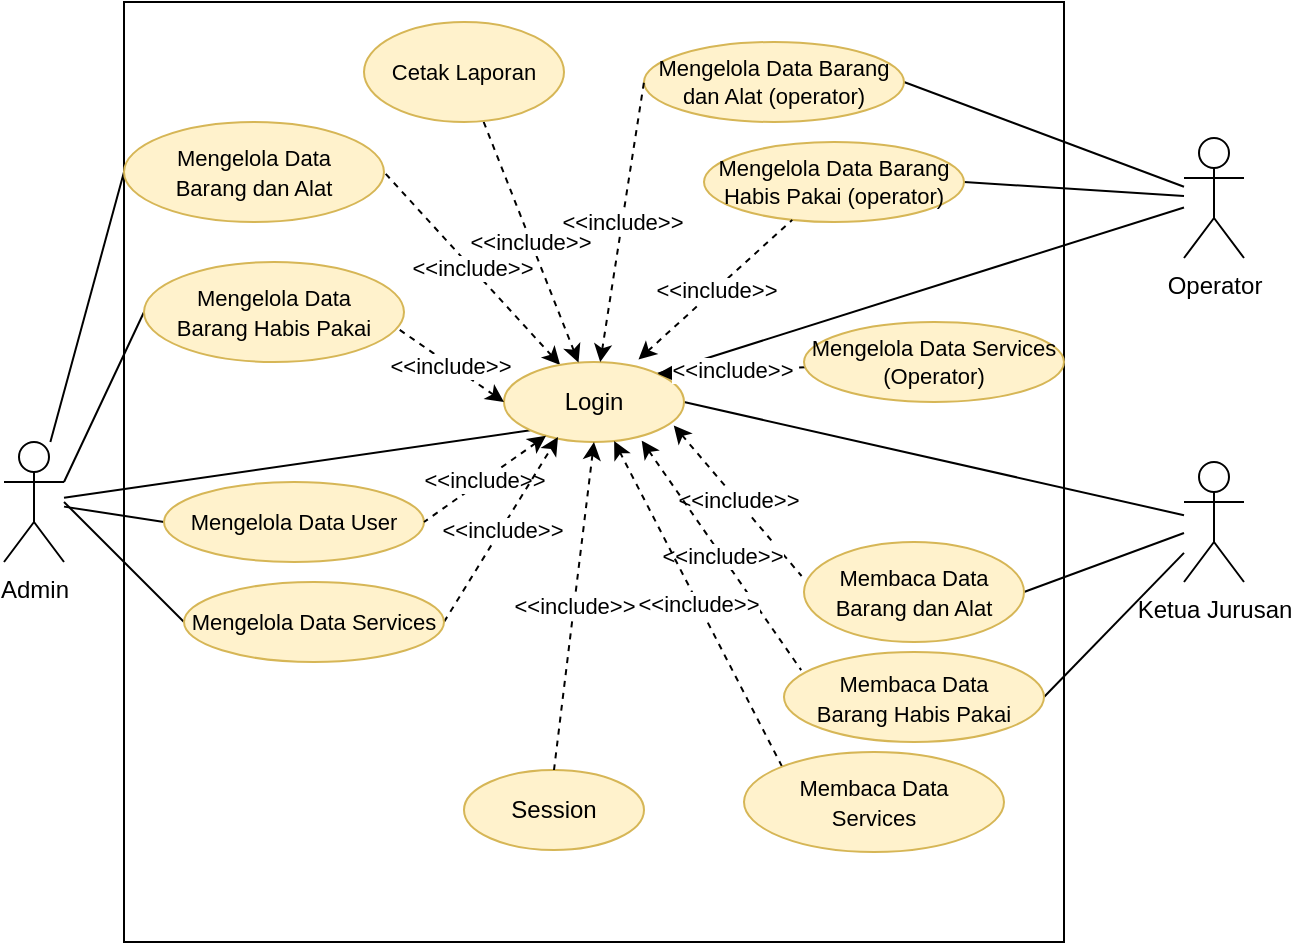 <mxfile version="21.1.8" type="github">
  <diagram name="Page-1" id="fjAUtiY4fOaBmuUqwm-S">
    <mxGraphModel dx="1257" dy="671" grid="1" gridSize="10" guides="1" tooltips="1" connect="1" arrows="1" fold="1" page="1" pageScale="1" pageWidth="1169" pageHeight="827" math="0" shadow="0">
      <root>
        <mxCell id="0" />
        <mxCell id="1" parent="0" />
        <mxCell id="YqDw1BRd7cmpl0hkqm-_-27" style="edgeStyle=none;rounded=0;orthogonalLoop=1;jettySize=auto;html=1;entryX=0;entryY=0.5;entryDx=0;entryDy=0;fontSize=11;endArrow=none;endFill=0;" parent="1" source="YqDw1BRd7cmpl0hkqm-_-1" target="YqDw1BRd7cmpl0hkqm-_-6" edge="1">
          <mxGeometry relative="1" as="geometry" />
        </mxCell>
        <mxCell id="YqDw1BRd7cmpl0hkqm-_-28" style="edgeStyle=none;rounded=0;orthogonalLoop=1;jettySize=auto;html=1;entryX=0;entryY=0.5;entryDx=0;entryDy=0;fontSize=11;endArrow=none;endFill=0;" parent="1" source="YqDw1BRd7cmpl0hkqm-_-1" target="YqDw1BRd7cmpl0hkqm-_-8" edge="1">
          <mxGeometry relative="1" as="geometry" />
        </mxCell>
        <mxCell id="YqDw1BRd7cmpl0hkqm-_-29" style="edgeStyle=none;rounded=0;orthogonalLoop=1;jettySize=auto;html=1;entryX=0;entryY=0.5;entryDx=0;entryDy=0;fontSize=11;endArrow=none;endFill=0;exitX=1;exitY=0.333;exitDx=0;exitDy=0;exitPerimeter=0;" parent="1" source="YqDw1BRd7cmpl0hkqm-_-1" target="YqDw1BRd7cmpl0hkqm-_-13" edge="1">
          <mxGeometry relative="1" as="geometry">
            <mxPoint x="100" y="230" as="sourcePoint" />
          </mxGeometry>
        </mxCell>
        <mxCell id="YqDw1BRd7cmpl0hkqm-_-30" style="edgeStyle=none;rounded=0;orthogonalLoop=1;jettySize=auto;html=1;entryX=0;entryY=1;entryDx=0;entryDy=0;fontSize=11;endArrow=none;endFill=0;" parent="1" source="YqDw1BRd7cmpl0hkqm-_-1" target="YqDw1BRd7cmpl0hkqm-_-5" edge="1">
          <mxGeometry relative="1" as="geometry" />
        </mxCell>
        <mxCell id="Mu42smz3vGQjcy2o3zis-2" style="rounded=0;orthogonalLoop=1;jettySize=auto;html=1;entryX=0;entryY=0.5;entryDx=0;entryDy=0;strokeColor=default;endArrow=none;endFill=0;" edge="1" parent="1" target="Mu42smz3vGQjcy2o3zis-1">
          <mxGeometry relative="1" as="geometry">
            <mxPoint x="130" y="280" as="sourcePoint" />
          </mxGeometry>
        </mxCell>
        <mxCell id="YqDw1BRd7cmpl0hkqm-_-1" value="Admin" style="shape=umlActor;verticalLabelPosition=bottom;verticalAlign=top;html=1;outlineConnect=0;" parent="1" vertex="1">
          <mxGeometry x="100" y="250" width="30" height="60" as="geometry" />
        </mxCell>
        <mxCell id="YqDw1BRd7cmpl0hkqm-_-24" style="edgeStyle=none;rounded=0;orthogonalLoop=1;jettySize=auto;html=1;entryX=1;entryY=0.5;entryDx=0;entryDy=0;fontSize=11;endArrow=none;endFill=0;" parent="1" source="YqDw1BRd7cmpl0hkqm-_-2" target="YqDw1BRd7cmpl0hkqm-_-22" edge="1">
          <mxGeometry relative="1" as="geometry" />
        </mxCell>
        <mxCell id="YqDw1BRd7cmpl0hkqm-_-26" style="edgeStyle=none;rounded=0;orthogonalLoop=1;jettySize=auto;html=1;entryX=1;entryY=0.5;entryDx=0;entryDy=0;fontSize=11;endArrow=none;endFill=0;" parent="1" source="YqDw1BRd7cmpl0hkqm-_-2" target="YqDw1BRd7cmpl0hkqm-_-23" edge="1">
          <mxGeometry relative="1" as="geometry" />
        </mxCell>
        <mxCell id="YqDw1BRd7cmpl0hkqm-_-31" style="edgeStyle=none;rounded=0;orthogonalLoop=1;jettySize=auto;html=1;fontSize=11;endArrow=none;endFill=0;entryX=1;entryY=0.5;entryDx=0;entryDy=0;" parent="1" source="YqDw1BRd7cmpl0hkqm-_-2" target="YqDw1BRd7cmpl0hkqm-_-5" edge="1">
          <mxGeometry relative="1" as="geometry" />
        </mxCell>
        <mxCell id="YqDw1BRd7cmpl0hkqm-_-2" value="Ketua Jurusan" style="shape=umlActor;verticalLabelPosition=bottom;verticalAlign=top;html=1;outlineConnect=0;" parent="1" vertex="1">
          <mxGeometry x="690" y="260" width="30" height="60" as="geometry" />
        </mxCell>
        <mxCell id="YqDw1BRd7cmpl0hkqm-_-17" value="" style="whiteSpace=wrap;html=1;fontSize=11;fillColor=none;strokeColor=default;aspect=fixed;movable=0;resizable=0;rotatable=0;deletable=0;editable=0;connectable=0;" parent="1" vertex="1">
          <mxGeometry x="160" y="30" width="470" height="470" as="geometry" />
        </mxCell>
        <mxCell id="YqDw1BRd7cmpl0hkqm-_-32" style="edgeStyle=none;rounded=0;orthogonalLoop=1;jettySize=auto;html=1;entryX=1;entryY=0;entryDx=0;entryDy=0;fontSize=11;endArrow=none;endFill=0;" parent="1" source="YqDw1BRd7cmpl0hkqm-_-3" target="YqDw1BRd7cmpl0hkqm-_-5" edge="1">
          <mxGeometry relative="1" as="geometry" />
        </mxCell>
        <mxCell id="YqDw1BRd7cmpl0hkqm-_-36" style="edgeStyle=none;rounded=0;orthogonalLoop=1;jettySize=auto;html=1;fontSize=11;endArrow=none;endFill=0;entryX=1;entryY=0.5;entryDx=0;entryDy=0;" parent="1" source="YqDw1BRd7cmpl0hkqm-_-3" edge="1" target="YqDw1BRd7cmpl0hkqm-_-34">
          <mxGeometry relative="1" as="geometry">
            <mxPoint x="570" y="80" as="targetPoint" />
          </mxGeometry>
        </mxCell>
        <mxCell id="YqDw1BRd7cmpl0hkqm-_-37" style="edgeStyle=none;rounded=0;orthogonalLoop=1;jettySize=auto;html=1;entryX=1;entryY=0.5;entryDx=0;entryDy=0;fontSize=11;endArrow=none;endFill=0;" parent="1" source="YqDw1BRd7cmpl0hkqm-_-3" target="YqDw1BRd7cmpl0hkqm-_-35" edge="1">
          <mxGeometry relative="1" as="geometry" />
        </mxCell>
        <mxCell id="YqDw1BRd7cmpl0hkqm-_-3" value="Operator" style="shape=umlActor;verticalLabelPosition=bottom;verticalAlign=top;html=1;outlineConnect=0;" parent="1" vertex="1">
          <mxGeometry x="690" y="98" width="30" height="60" as="geometry" />
        </mxCell>
        <mxCell id="YqDw1BRd7cmpl0hkqm-_-42" value="&amp;lt;&amp;lt;include&amp;gt;&amp;gt;" style="edgeStyle=none;rounded=0;orthogonalLoop=1;jettySize=auto;html=1;entryX=1;entryY=0.5;entryDx=0;entryDy=0;fontSize=11;endArrow=none;endFill=0;dashed=1;startArrow=classic;startFill=1;" parent="1" source="YqDw1BRd7cmpl0hkqm-_-5" target="YqDw1BRd7cmpl0hkqm-_-8" edge="1">
          <mxGeometry relative="1" as="geometry" />
        </mxCell>
        <mxCell id="YqDw1BRd7cmpl0hkqm-_-5" value="Login" style="ellipse;whiteSpace=wrap;html=1;fillColor=#fff2cc;strokeColor=#d6b656;" parent="1" vertex="1">
          <mxGeometry x="350" y="210" width="90" height="40" as="geometry" />
        </mxCell>
        <mxCell id="YqDw1BRd7cmpl0hkqm-_-6" value="&lt;font style=&quot;font-size: 11px;&quot;&gt;Mengelola Data User&lt;/font&gt;" style="ellipse;whiteSpace=wrap;html=1;fillColor=#fff2cc;strokeColor=#d6b656;" parent="1" vertex="1">
          <mxGeometry x="180" y="270" width="130" height="40" as="geometry" />
        </mxCell>
        <mxCell id="YqDw1BRd7cmpl0hkqm-_-64" value="&amp;lt;&amp;lt;include&amp;gt;&amp;gt;" style="edgeStyle=none;rounded=0;orthogonalLoop=1;jettySize=auto;html=1;fontSize=11;startArrow=classic;startFill=1;endArrow=none;endFill=0;dashed=1;" parent="1" source="YqDw1BRd7cmpl0hkqm-_-5" target="YqDw1BRd7cmpl0hkqm-_-38" edge="1">
          <mxGeometry relative="1" as="geometry" />
        </mxCell>
        <mxCell id="YqDw1BRd7cmpl0hkqm-_-8" value="&lt;div&gt;&lt;font style=&quot;font-size: 11px;&quot;&gt;Mengelola Data &lt;br&gt;&lt;/font&gt;&lt;/div&gt;&lt;div&gt;&lt;font style=&quot;font-size: 11px;&quot;&gt;Barang dan Alat&lt;/font&gt;&lt;/div&gt;" style="ellipse;whiteSpace=wrap;html=1;fillColor=#fff2cc;strokeColor=#d6b656;" parent="1" vertex="1">
          <mxGeometry x="160" y="90" width="130" height="50" as="geometry" />
        </mxCell>
        <mxCell id="YqDw1BRd7cmpl0hkqm-_-13" value="&lt;div&gt;&lt;font style=&quot;font-size: 11px;&quot;&gt;Mengelola Data &lt;br&gt;&lt;/font&gt;&lt;/div&gt;&lt;div&gt;&lt;font style=&quot;font-size: 11px;&quot;&gt;Barang Habis Pakai&lt;/font&gt;&lt;/div&gt;" style="ellipse;whiteSpace=wrap;html=1;fillColor=#fff2cc;strokeColor=#d6b656;" parent="1" vertex="1">
          <mxGeometry x="170" y="160" width="130" height="50" as="geometry" />
        </mxCell>
        <mxCell id="YqDw1BRd7cmpl0hkqm-_-22" value="&lt;div&gt;&lt;font style=&quot;font-size: 11px;&quot;&gt;Membaca Data &lt;br&gt;&lt;/font&gt;&lt;/div&gt;&lt;div&gt;&lt;font style=&quot;font-size: 11px;&quot;&gt;Barang dan Alat&lt;/font&gt;&lt;/div&gt;" style="ellipse;whiteSpace=wrap;html=1;fillColor=#fff2cc;strokeColor=#d6b656;" parent="1" vertex="1">
          <mxGeometry x="500" y="300" width="110" height="50" as="geometry" />
        </mxCell>
        <mxCell id="YqDw1BRd7cmpl0hkqm-_-23" value="&lt;div&gt;&lt;font style=&quot;font-size: 11px;&quot;&gt;Membaca Data &lt;br&gt;&lt;/font&gt;&lt;/div&gt;&lt;div&gt;&lt;font style=&quot;font-size: 11px;&quot;&gt;Barang Habis Pakai&lt;br&gt;&lt;/font&gt;&lt;/div&gt;" style="ellipse;whiteSpace=wrap;html=1;fillColor=#fff2cc;strokeColor=#d6b656;" parent="1" vertex="1">
          <mxGeometry x="490" y="355" width="130" height="45" as="geometry" />
        </mxCell>
        <mxCell id="YqDw1BRd7cmpl0hkqm-_-34" value="&lt;div style=&quot;font-size: 11px;&quot;&gt;&lt;font style=&quot;font-size: 11px;&quot;&gt;Mengelola Data Barang dan Alat (operator)&lt;font style=&quot;font-size: 11px;&quot;&gt;&lt;br&gt;&lt;/font&gt;&lt;/font&gt;&lt;/div&gt;" style="ellipse;whiteSpace=wrap;html=1;fillColor=#fff2cc;strokeColor=#d6b656;" parent="1" vertex="1">
          <mxGeometry x="420" y="50" width="130" height="40" as="geometry" />
        </mxCell>
        <mxCell id="YqDw1BRd7cmpl0hkqm-_-35" value="&lt;div style=&quot;font-size: 11px;&quot;&gt;&lt;font style=&quot;font-size: 11px;&quot;&gt;Mengelola Data Barang Habis Pakai (operator)&lt;br&gt;&lt;/font&gt;&lt;/div&gt;" style="ellipse;whiteSpace=wrap;html=1;fillColor=#fff2cc;strokeColor=#d6b656;" parent="1" vertex="1">
          <mxGeometry x="450" y="100" width="130" height="40" as="geometry" />
        </mxCell>
        <mxCell id="YqDw1BRd7cmpl0hkqm-_-38" value="&lt;font style=&quot;font-size: 11px;&quot;&gt;Cetak Laporan&lt;/font&gt;" style="ellipse;whiteSpace=wrap;html=1;fillColor=#fff2cc;strokeColor=#d6b656;" parent="1" vertex="1">
          <mxGeometry x="280" y="40" width="100" height="50" as="geometry" />
        </mxCell>
        <mxCell id="YqDw1BRd7cmpl0hkqm-_-40" value="Session" style="ellipse;whiteSpace=wrap;html=1;fillColor=#fff2cc;strokeColor=#d6b656;" parent="1" vertex="1">
          <mxGeometry x="330" y="414" width="90" height="40" as="geometry" />
        </mxCell>
        <mxCell id="YqDw1BRd7cmpl0hkqm-_-43" value="&amp;lt;&amp;lt;include&amp;gt;&amp;gt;" style="edgeStyle=none;rounded=0;orthogonalLoop=1;jettySize=auto;html=1;entryX=1;entryY=0.5;entryDx=0;entryDy=0;fontSize=11;endArrow=none;endFill=0;dashed=1;startArrow=classic;startFill=1;" parent="1" source="YqDw1BRd7cmpl0hkqm-_-5" target="YqDw1BRd7cmpl0hkqm-_-6" edge="1">
          <mxGeometry relative="1" as="geometry">
            <mxPoint x="350" y="440" as="sourcePoint" />
            <mxPoint x="330" y="285" as="targetPoint" />
          </mxGeometry>
        </mxCell>
        <mxCell id="YqDw1BRd7cmpl0hkqm-_-44" value="&amp;lt;&amp;lt;include&amp;gt;&amp;gt;" style="edgeStyle=none;rounded=0;orthogonalLoop=1;jettySize=auto;html=1;fontSize=11;endArrow=none;endFill=0;dashed=1;startArrow=classic;startFill=1;exitX=0;exitY=0.5;exitDx=0;exitDy=0;entryX=0.975;entryY=0.664;entryDx=0;entryDy=0;entryPerimeter=0;" parent="1" source="YqDw1BRd7cmpl0hkqm-_-5" target="YqDw1BRd7cmpl0hkqm-_-13" edge="1">
          <mxGeometry relative="1" as="geometry">
            <mxPoint x="360" y="430" as="sourcePoint" />
            <mxPoint x="340" y="295" as="targetPoint" />
          </mxGeometry>
        </mxCell>
        <mxCell id="YqDw1BRd7cmpl0hkqm-_-45" value="&amp;lt;&amp;lt;include&amp;gt;&amp;gt;" style="edgeStyle=none;rounded=0;orthogonalLoop=1;jettySize=auto;html=1;entryX=0;entryY=0.5;entryDx=0;entryDy=0;fontSize=11;endArrow=none;endFill=0;dashed=1;startArrow=classic;startFill=1;" parent="1" source="YqDw1BRd7cmpl0hkqm-_-5" target="YqDw1BRd7cmpl0hkqm-_-34" edge="1">
          <mxGeometry relative="1" as="geometry">
            <mxPoint x="406.724" y="248.276" as="sourcePoint" />
            <mxPoint x="350" y="305" as="targetPoint" />
          </mxGeometry>
        </mxCell>
        <mxCell id="YqDw1BRd7cmpl0hkqm-_-46" value="&amp;lt;&amp;lt;include&amp;gt;&amp;gt;" style="edgeStyle=none;rounded=0;orthogonalLoop=1;jettySize=auto;html=1;fontSize=11;endArrow=none;endFill=0;dashed=1;exitX=0.747;exitY=-0.031;exitDx=0;exitDy=0;exitPerimeter=0;startArrow=classic;startFill=1;" parent="1" source="YqDw1BRd7cmpl0hkqm-_-5" target="YqDw1BRd7cmpl0hkqm-_-35" edge="1">
          <mxGeometry relative="1" as="geometry">
            <mxPoint x="416.724" y="258.276" as="sourcePoint" />
            <mxPoint x="360" y="315" as="targetPoint" />
          </mxGeometry>
        </mxCell>
        <mxCell id="YqDw1BRd7cmpl0hkqm-_-47" value="&amp;lt;&amp;lt;include&amp;gt;&amp;gt;" style="edgeStyle=none;rounded=0;orthogonalLoop=1;jettySize=auto;html=1;entryX=-0.011;entryY=0.34;entryDx=0;entryDy=0;fontSize=11;endArrow=none;endFill=0;dashed=1;entryPerimeter=0;exitX=0.943;exitY=0.793;exitDx=0;exitDy=0;exitPerimeter=0;startArrow=classic;startFill=1;" parent="1" source="YqDw1BRd7cmpl0hkqm-_-5" target="YqDw1BRd7cmpl0hkqm-_-22" edge="1">
          <mxGeometry relative="1" as="geometry">
            <mxPoint x="426.724" y="268.276" as="sourcePoint" />
            <mxPoint x="370" y="325" as="targetPoint" />
          </mxGeometry>
        </mxCell>
        <mxCell id="YqDw1BRd7cmpl0hkqm-_-48" value="&amp;lt;&amp;lt;include&amp;gt;&amp;gt;" style="edgeStyle=none;rounded=0;orthogonalLoop=1;jettySize=auto;html=1;entryX=0.066;entryY=0.201;entryDx=0;entryDy=0;fontSize=11;endArrow=none;endFill=0;dashed=1;entryPerimeter=0;startArrow=classic;startFill=1;exitX=0.765;exitY=0.983;exitDx=0;exitDy=0;exitPerimeter=0;" parent="1" source="YqDw1BRd7cmpl0hkqm-_-5" target="YqDw1BRd7cmpl0hkqm-_-23" edge="1">
          <mxGeometry relative="1" as="geometry">
            <mxPoint x="440" y="220" as="sourcePoint" />
            <mxPoint x="380" y="335" as="targetPoint" />
          </mxGeometry>
        </mxCell>
        <mxCell id="YqDw1BRd7cmpl0hkqm-_-49" value="&amp;lt;&amp;lt;include&amp;gt;&amp;gt;" style="edgeStyle=none;rounded=0;orthogonalLoop=1;jettySize=auto;html=1;fontSize=11;endArrow=none;endFill=0;dashed=1;exitX=0.5;exitY=1;exitDx=0;exitDy=0;entryX=0.5;entryY=0;entryDx=0;entryDy=0;startArrow=classic;startFill=1;" parent="1" source="YqDw1BRd7cmpl0hkqm-_-5" target="YqDw1BRd7cmpl0hkqm-_-40" edge="1">
          <mxGeometry relative="1" as="geometry">
            <mxPoint x="421" y="250" as="sourcePoint" />
            <mxPoint x="295.142" y="342.85" as="targetPoint" />
          </mxGeometry>
        </mxCell>
        <mxCell id="Mu42smz3vGQjcy2o3zis-3" value="&amp;lt;&amp;lt;include&amp;gt;&amp;gt;" style="rounded=0;orthogonalLoop=1;jettySize=auto;html=1;entryX=0.3;entryY=0.939;entryDx=0;entryDy=0;entryPerimeter=0;exitX=1;exitY=0.5;exitDx=0;exitDy=0;dashed=1;" edge="1" parent="1" source="Mu42smz3vGQjcy2o3zis-1" target="YqDw1BRd7cmpl0hkqm-_-5">
          <mxGeometry relative="1" as="geometry" />
        </mxCell>
        <mxCell id="Mu42smz3vGQjcy2o3zis-1" value="&lt;font style=&quot;font-size: 11px;&quot;&gt;Mengelola Data Services&lt;/font&gt;" style="ellipse;whiteSpace=wrap;html=1;fillColor=#fff2cc;strokeColor=#d6b656;" vertex="1" parent="1">
          <mxGeometry x="190" y="320" width="130" height="40" as="geometry" />
        </mxCell>
        <mxCell id="Mu42smz3vGQjcy2o3zis-5" value="&amp;lt;&amp;lt;include&amp;gt;&amp;gt;" style="rounded=0;orthogonalLoop=1;jettySize=auto;html=1;exitX=0;exitY=0;exitDx=0;exitDy=0;dashed=1;" edge="1" parent="1" source="Mu42smz3vGQjcy2o3zis-4" target="YqDw1BRd7cmpl0hkqm-_-5">
          <mxGeometry relative="1" as="geometry" />
        </mxCell>
        <mxCell id="Mu42smz3vGQjcy2o3zis-4" value="&lt;div&gt;&lt;font style=&quot;font-size: 11px;&quot;&gt;Membaca Data &lt;br&gt;&lt;/font&gt;&lt;/div&gt;&lt;div&gt;&lt;font style=&quot;font-size: 11px;&quot;&gt;Services&lt;br&gt;&lt;/font&gt;&lt;/div&gt;" style="ellipse;whiteSpace=wrap;html=1;fillColor=#fff2cc;strokeColor=#d6b656;" vertex="1" parent="1">
          <mxGeometry x="470" y="405" width="130" height="50" as="geometry" />
        </mxCell>
        <mxCell id="Mu42smz3vGQjcy2o3zis-10" value="&amp;lt;&amp;lt;include&amp;gt;&amp;gt;" style="rounded=0;orthogonalLoop=1;jettySize=auto;html=1;entryX=1;entryY=0;entryDx=0;entryDy=0;dashed=1;" edge="1" parent="1" source="Mu42smz3vGQjcy2o3zis-8" target="YqDw1BRd7cmpl0hkqm-_-5">
          <mxGeometry relative="1" as="geometry" />
        </mxCell>
        <mxCell id="Mu42smz3vGQjcy2o3zis-8" value="&lt;div style=&quot;font-size: 11px;&quot;&gt;&lt;font style=&quot;font-size: 11px;&quot;&gt;Mengelola Data Services (Operator)&lt;br&gt;&lt;/font&gt;&lt;/div&gt;" style="ellipse;whiteSpace=wrap;html=1;fillColor=#fff2cc;strokeColor=#d6b656;" vertex="1" parent="1">
          <mxGeometry x="500" y="190" width="130" height="40" as="geometry" />
        </mxCell>
      </root>
    </mxGraphModel>
  </diagram>
</mxfile>
